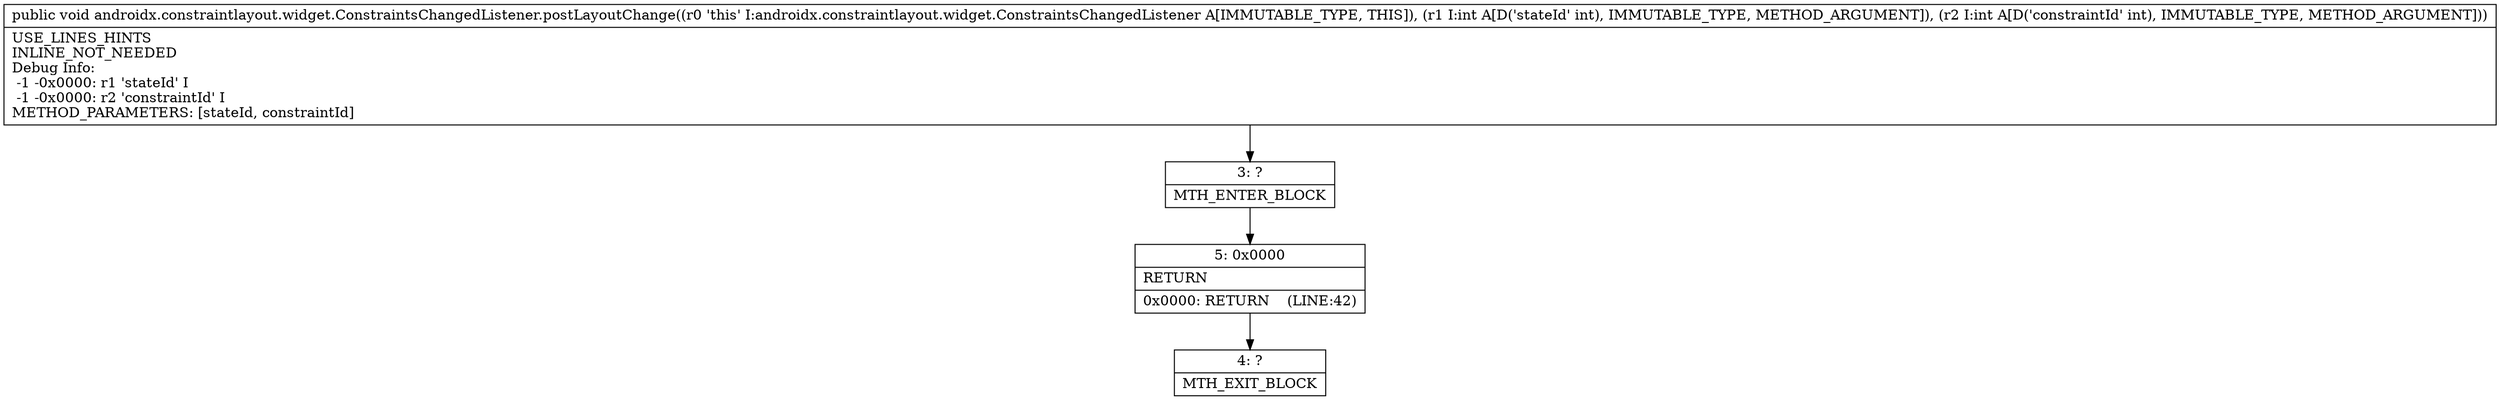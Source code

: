 digraph "CFG forandroidx.constraintlayout.widget.ConstraintsChangedListener.postLayoutChange(II)V" {
Node_3 [shape=record,label="{3\:\ ?|MTH_ENTER_BLOCK\l}"];
Node_5 [shape=record,label="{5\:\ 0x0000|RETURN\l|0x0000: RETURN    (LINE:42)\l}"];
Node_4 [shape=record,label="{4\:\ ?|MTH_EXIT_BLOCK\l}"];
MethodNode[shape=record,label="{public void androidx.constraintlayout.widget.ConstraintsChangedListener.postLayoutChange((r0 'this' I:androidx.constraintlayout.widget.ConstraintsChangedListener A[IMMUTABLE_TYPE, THIS]), (r1 I:int A[D('stateId' int), IMMUTABLE_TYPE, METHOD_ARGUMENT]), (r2 I:int A[D('constraintId' int), IMMUTABLE_TYPE, METHOD_ARGUMENT]))  | USE_LINES_HINTS\lINLINE_NOT_NEEDED\lDebug Info:\l  \-1 \-0x0000: r1 'stateId' I\l  \-1 \-0x0000: r2 'constraintId' I\lMETHOD_PARAMETERS: [stateId, constraintId]\l}"];
MethodNode -> Node_3;Node_3 -> Node_5;
Node_5 -> Node_4;
}

